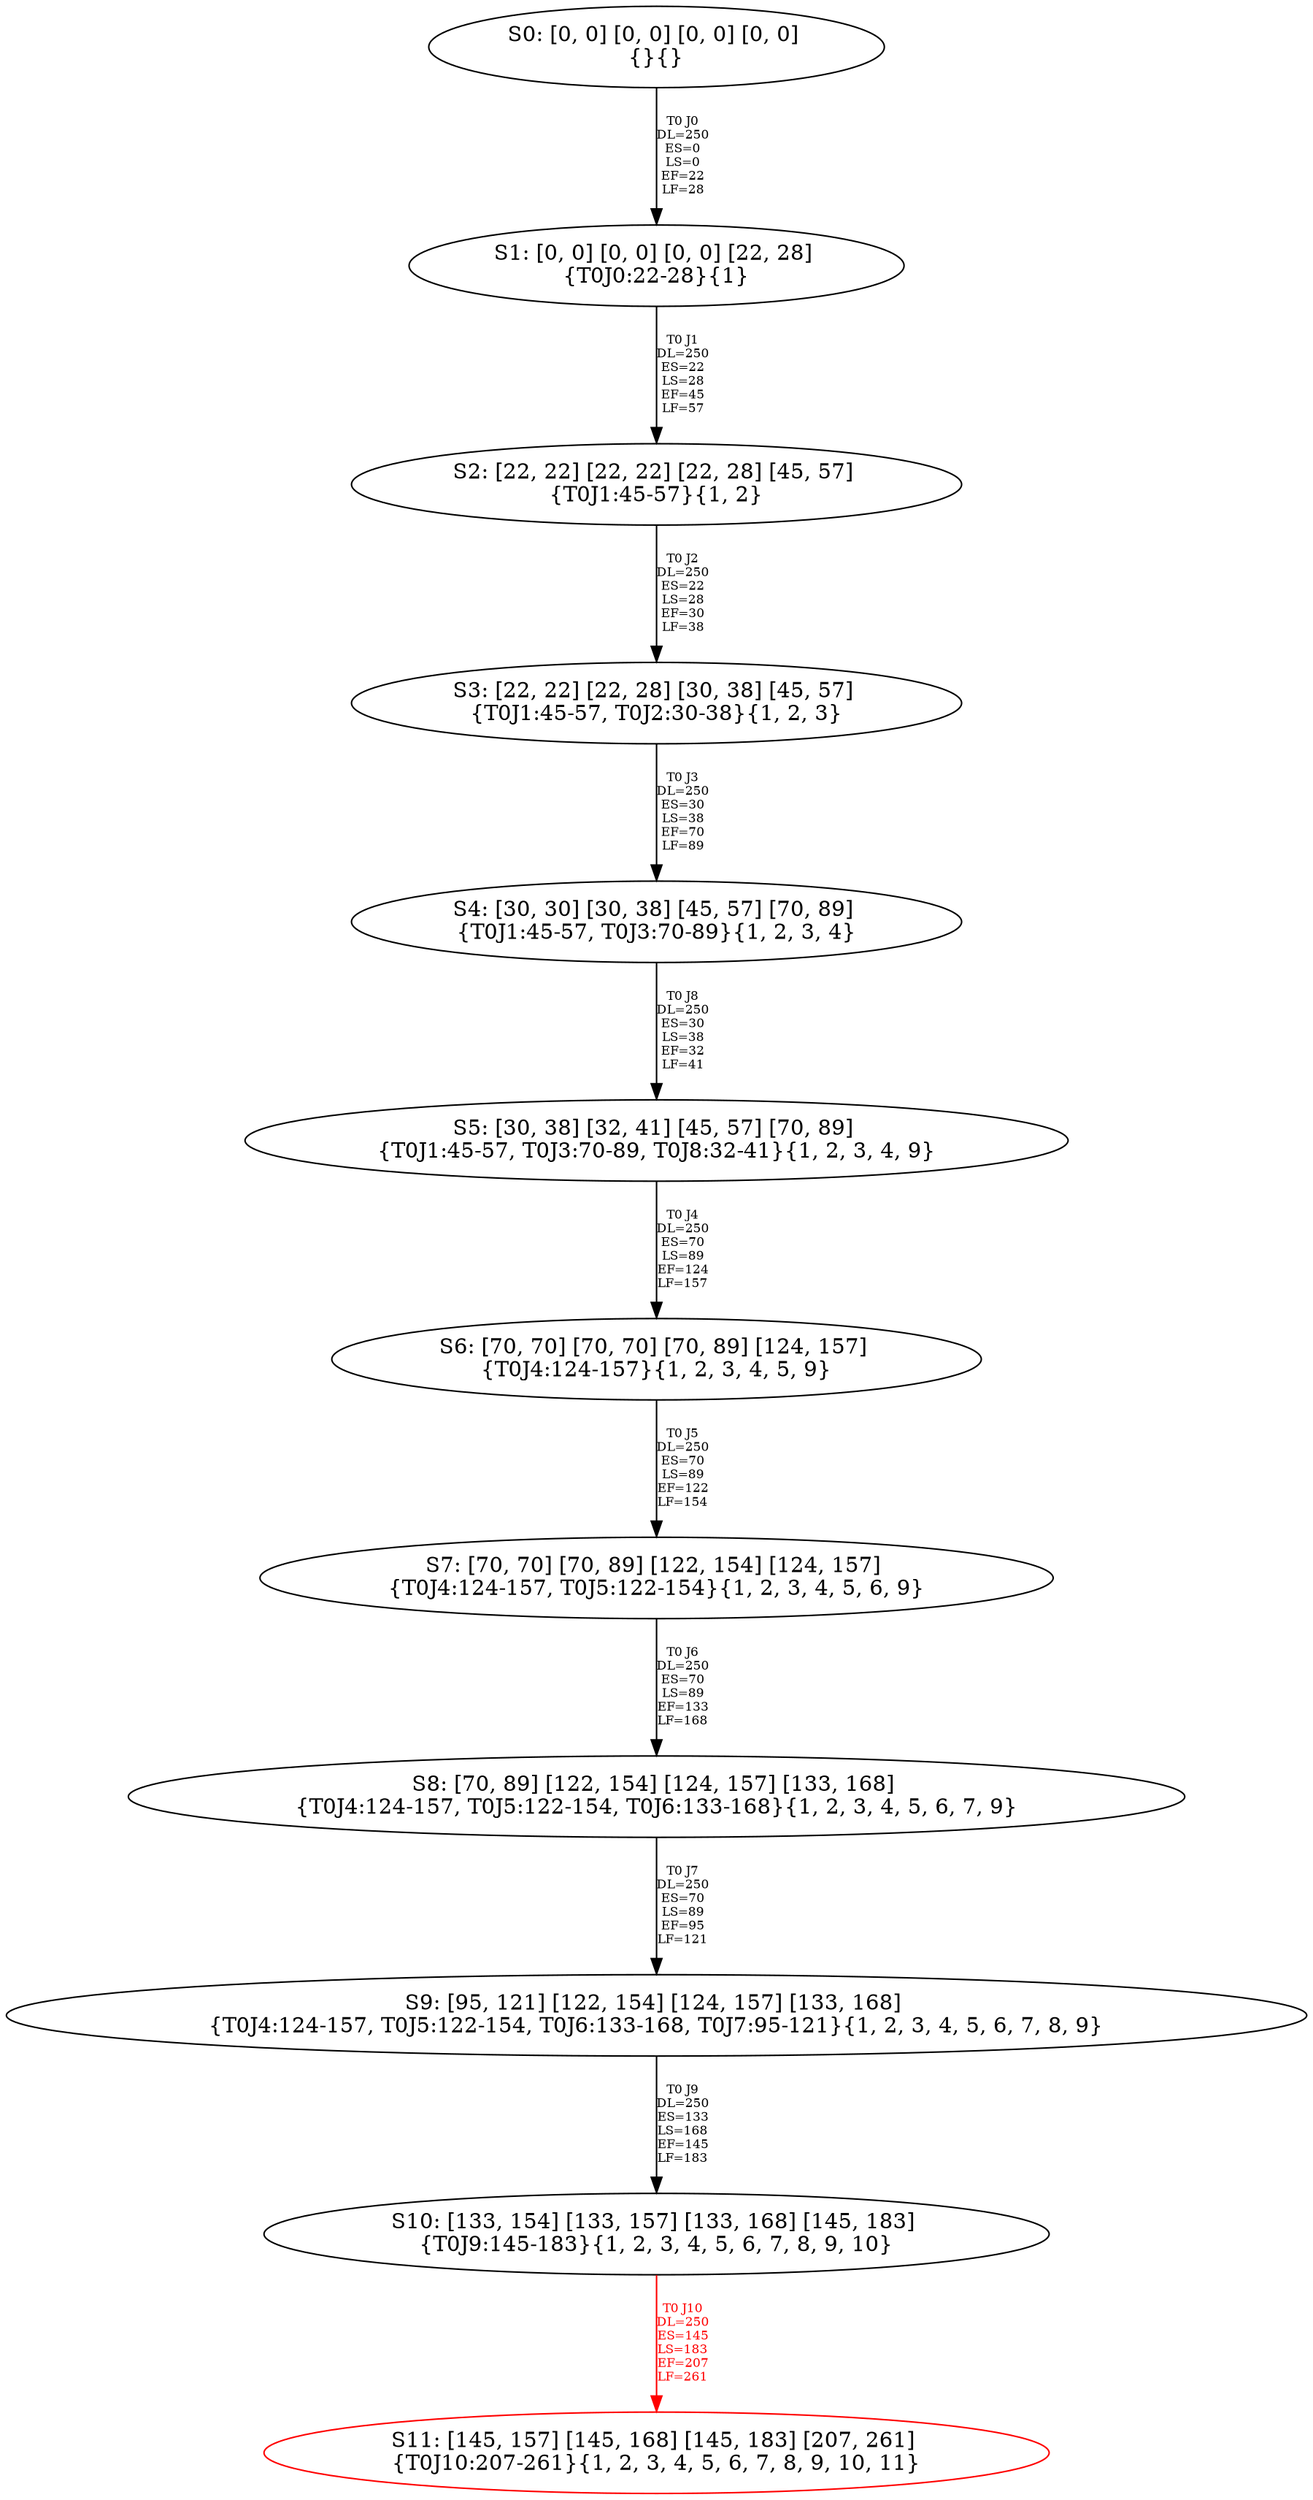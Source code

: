 digraph {
	S0[label="S0: [0, 0] [0, 0] [0, 0] [0, 0] \n{}{}"];
	S1[label="S1: [0, 0] [0, 0] [0, 0] [22, 28] \n{T0J0:22-28}{1}"];
	S2[label="S2: [22, 22] [22, 22] [22, 28] [45, 57] \n{T0J1:45-57}{1, 2}"];
	S3[label="S3: [22, 22] [22, 28] [30, 38] [45, 57] \n{T0J1:45-57, T0J2:30-38}{1, 2, 3}"];
	S4[label="S4: [30, 30] [30, 38] [45, 57] [70, 89] \n{T0J1:45-57, T0J3:70-89}{1, 2, 3, 4}"];
	S5[label="S5: [30, 38] [32, 41] [45, 57] [70, 89] \n{T0J1:45-57, T0J3:70-89, T0J8:32-41}{1, 2, 3, 4, 9}"];
	S6[label="S6: [70, 70] [70, 70] [70, 89] [124, 157] \n{T0J4:124-157}{1, 2, 3, 4, 5, 9}"];
	S7[label="S7: [70, 70] [70, 89] [122, 154] [124, 157] \n{T0J4:124-157, T0J5:122-154}{1, 2, 3, 4, 5, 6, 9}"];
	S8[label="S8: [70, 89] [122, 154] [124, 157] [133, 168] \n{T0J4:124-157, T0J5:122-154, T0J6:133-168}{1, 2, 3, 4, 5, 6, 7, 9}"];
	S9[label="S9: [95, 121] [122, 154] [124, 157] [133, 168] \n{T0J4:124-157, T0J5:122-154, T0J6:133-168, T0J7:95-121}{1, 2, 3, 4, 5, 6, 7, 8, 9}"];
	S10[label="S10: [133, 154] [133, 157] [133, 168] [145, 183] \n{T0J9:145-183}{1, 2, 3, 4, 5, 6, 7, 8, 9, 10}"];
	S11[label="S11: [145, 157] [145, 168] [145, 183] [207, 261] \n{T0J10:207-261}{1, 2, 3, 4, 5, 6, 7, 8, 9, 10, 11}"];
	S0 -> S1[label="T0 J0\nDL=250\nES=0\nLS=0\nEF=22\nLF=28",fontsize=8];
	S1 -> S2[label="T0 J1\nDL=250\nES=22\nLS=28\nEF=45\nLF=57",fontsize=8];
	S2 -> S3[label="T0 J2\nDL=250\nES=22\nLS=28\nEF=30\nLF=38",fontsize=8];
	S3 -> S4[label="T0 J3\nDL=250\nES=30\nLS=38\nEF=70\nLF=89",fontsize=8];
	S4 -> S5[label="T0 J8\nDL=250\nES=30\nLS=38\nEF=32\nLF=41",fontsize=8];
	S5 -> S6[label="T0 J4\nDL=250\nES=70\nLS=89\nEF=124\nLF=157",fontsize=8];
	S6 -> S7[label="T0 J5\nDL=250\nES=70\nLS=89\nEF=122\nLF=154",fontsize=8];
	S7 -> S8[label="T0 J6\nDL=250\nES=70\nLS=89\nEF=133\nLF=168",fontsize=8];
	S8 -> S9[label="T0 J7\nDL=250\nES=70\nLS=89\nEF=95\nLF=121",fontsize=8];
	S9 -> S10[label="T0 J9\nDL=250\nES=133\nLS=168\nEF=145\nLF=183",fontsize=8];
	S10 -> S11[label="T0 J10\nDL=250\nES=145\nLS=183\nEF=207\nLF=261",color=Red,fontcolor=Red,fontsize=8];
S11[color=Red];
}
